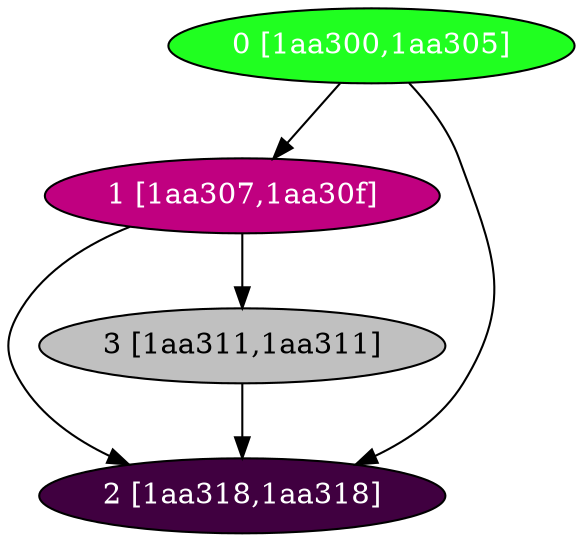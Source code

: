 diGraph libnss3{
	libnss3_0  [style=filled fillcolor="#20FF20" fontcolor="#ffffff" shape=oval label="0 [1aa300,1aa305]"]
	libnss3_1  [style=filled fillcolor="#C00080" fontcolor="#ffffff" shape=oval label="1 [1aa307,1aa30f]"]
	libnss3_2  [style=filled fillcolor="#400040" fontcolor="#ffffff" shape=oval label="2 [1aa318,1aa318]"]
	libnss3_3  [style=filled fillcolor="#C0C0C0" fontcolor="#000000" shape=oval label="3 [1aa311,1aa311]"]

	libnss3_0 -> libnss3_1
	libnss3_0 -> libnss3_2
	libnss3_1 -> libnss3_2
	libnss3_1 -> libnss3_3
	libnss3_3 -> libnss3_2
}